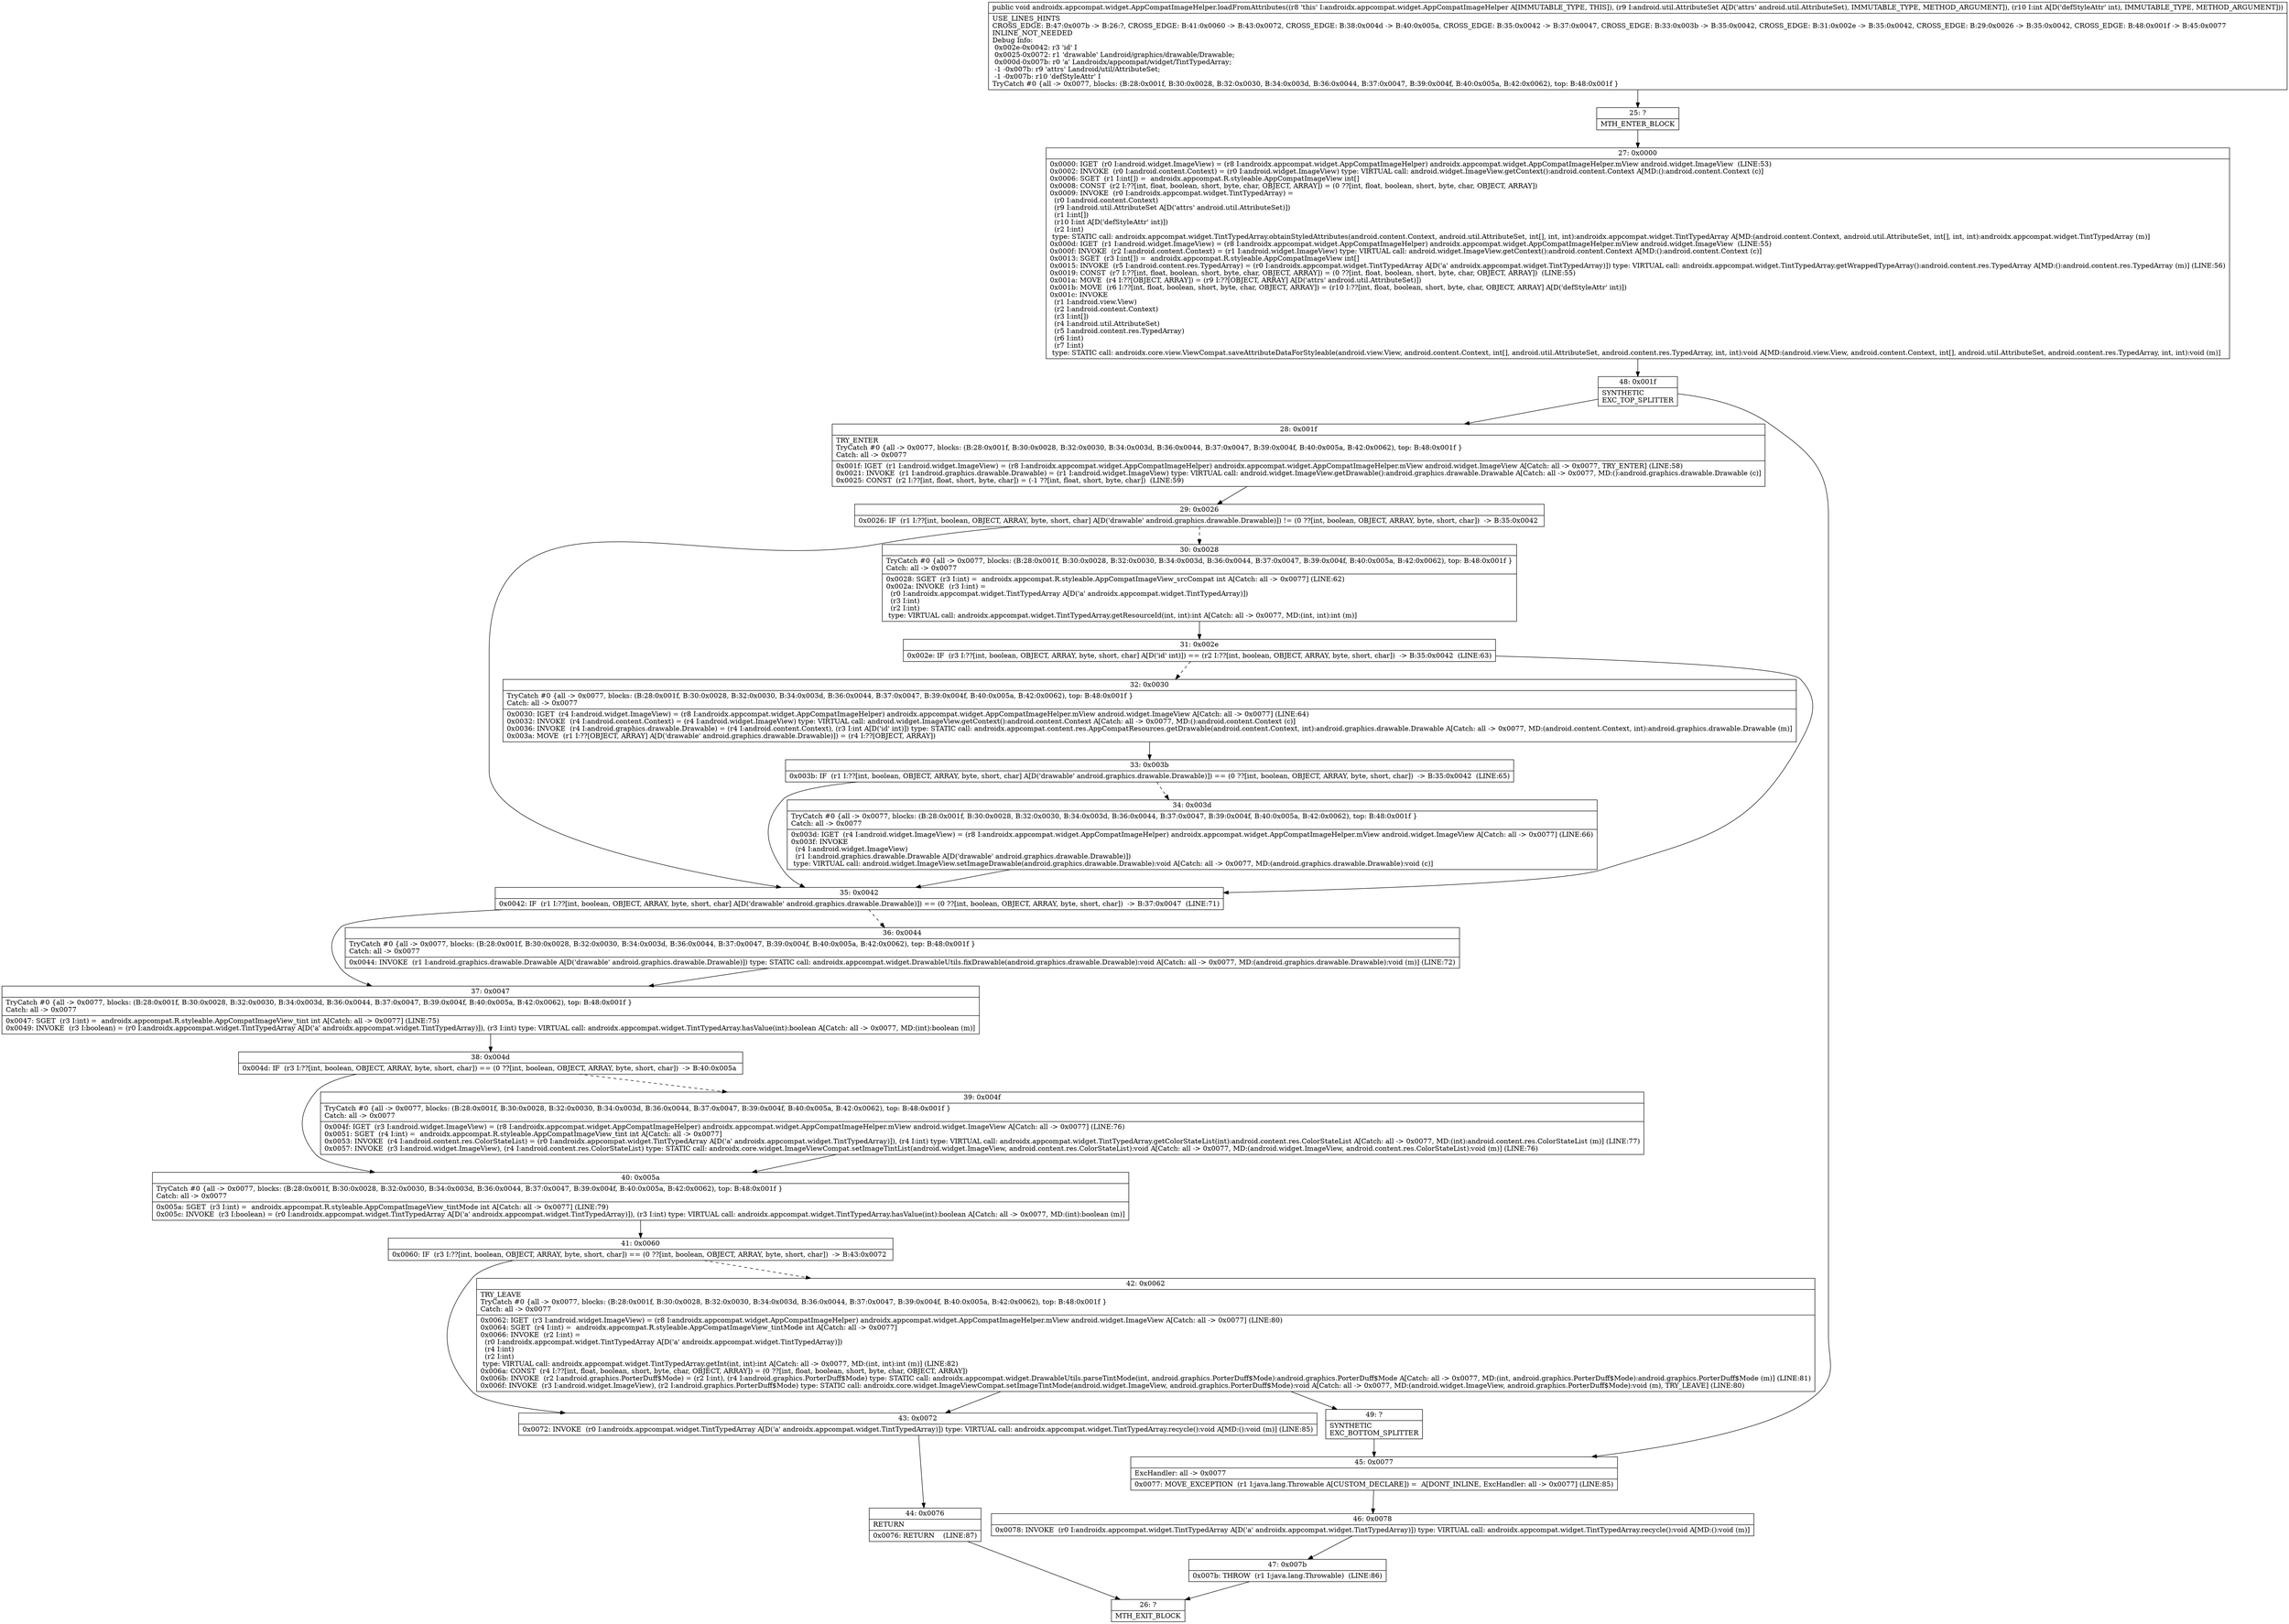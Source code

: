 digraph "CFG forandroidx.appcompat.widget.AppCompatImageHelper.loadFromAttributes(Landroid\/util\/AttributeSet;I)V" {
Node_25 [shape=record,label="{25\:\ ?|MTH_ENTER_BLOCK\l}"];
Node_27 [shape=record,label="{27\:\ 0x0000|0x0000: IGET  (r0 I:android.widget.ImageView) = (r8 I:androidx.appcompat.widget.AppCompatImageHelper) androidx.appcompat.widget.AppCompatImageHelper.mView android.widget.ImageView  (LINE:53)\l0x0002: INVOKE  (r0 I:android.content.Context) = (r0 I:android.widget.ImageView) type: VIRTUAL call: android.widget.ImageView.getContext():android.content.Context A[MD:():android.content.Context (c)]\l0x0006: SGET  (r1 I:int[]) =  androidx.appcompat.R.styleable.AppCompatImageView int[] \l0x0008: CONST  (r2 I:??[int, float, boolean, short, byte, char, OBJECT, ARRAY]) = (0 ??[int, float, boolean, short, byte, char, OBJECT, ARRAY]) \l0x0009: INVOKE  (r0 I:androidx.appcompat.widget.TintTypedArray) = \l  (r0 I:android.content.Context)\l  (r9 I:android.util.AttributeSet A[D('attrs' android.util.AttributeSet)])\l  (r1 I:int[])\l  (r10 I:int A[D('defStyleAttr' int)])\l  (r2 I:int)\l type: STATIC call: androidx.appcompat.widget.TintTypedArray.obtainStyledAttributes(android.content.Context, android.util.AttributeSet, int[], int, int):androidx.appcompat.widget.TintTypedArray A[MD:(android.content.Context, android.util.AttributeSet, int[], int, int):androidx.appcompat.widget.TintTypedArray (m)]\l0x000d: IGET  (r1 I:android.widget.ImageView) = (r8 I:androidx.appcompat.widget.AppCompatImageHelper) androidx.appcompat.widget.AppCompatImageHelper.mView android.widget.ImageView  (LINE:55)\l0x000f: INVOKE  (r2 I:android.content.Context) = (r1 I:android.widget.ImageView) type: VIRTUAL call: android.widget.ImageView.getContext():android.content.Context A[MD:():android.content.Context (c)]\l0x0013: SGET  (r3 I:int[]) =  androidx.appcompat.R.styleable.AppCompatImageView int[] \l0x0015: INVOKE  (r5 I:android.content.res.TypedArray) = (r0 I:androidx.appcompat.widget.TintTypedArray A[D('a' androidx.appcompat.widget.TintTypedArray)]) type: VIRTUAL call: androidx.appcompat.widget.TintTypedArray.getWrappedTypeArray():android.content.res.TypedArray A[MD:():android.content.res.TypedArray (m)] (LINE:56)\l0x0019: CONST  (r7 I:??[int, float, boolean, short, byte, char, OBJECT, ARRAY]) = (0 ??[int, float, boolean, short, byte, char, OBJECT, ARRAY])  (LINE:55)\l0x001a: MOVE  (r4 I:??[OBJECT, ARRAY]) = (r9 I:??[OBJECT, ARRAY] A[D('attrs' android.util.AttributeSet)]) \l0x001b: MOVE  (r6 I:??[int, float, boolean, short, byte, char, OBJECT, ARRAY]) = (r10 I:??[int, float, boolean, short, byte, char, OBJECT, ARRAY] A[D('defStyleAttr' int)]) \l0x001c: INVOKE  \l  (r1 I:android.view.View)\l  (r2 I:android.content.Context)\l  (r3 I:int[])\l  (r4 I:android.util.AttributeSet)\l  (r5 I:android.content.res.TypedArray)\l  (r6 I:int)\l  (r7 I:int)\l type: STATIC call: androidx.core.view.ViewCompat.saveAttributeDataForStyleable(android.view.View, android.content.Context, int[], android.util.AttributeSet, android.content.res.TypedArray, int, int):void A[MD:(android.view.View, android.content.Context, int[], android.util.AttributeSet, android.content.res.TypedArray, int, int):void (m)]\l}"];
Node_48 [shape=record,label="{48\:\ 0x001f|SYNTHETIC\lEXC_TOP_SPLITTER\l}"];
Node_28 [shape=record,label="{28\:\ 0x001f|TRY_ENTER\lTryCatch #0 \{all \-\> 0x0077, blocks: (B:28:0x001f, B:30:0x0028, B:32:0x0030, B:34:0x003d, B:36:0x0044, B:37:0x0047, B:39:0x004f, B:40:0x005a, B:42:0x0062), top: B:48:0x001f \}\lCatch: all \-\> 0x0077\l|0x001f: IGET  (r1 I:android.widget.ImageView) = (r8 I:androidx.appcompat.widget.AppCompatImageHelper) androidx.appcompat.widget.AppCompatImageHelper.mView android.widget.ImageView A[Catch: all \-\> 0x0077, TRY_ENTER] (LINE:58)\l0x0021: INVOKE  (r1 I:android.graphics.drawable.Drawable) = (r1 I:android.widget.ImageView) type: VIRTUAL call: android.widget.ImageView.getDrawable():android.graphics.drawable.Drawable A[Catch: all \-\> 0x0077, MD:():android.graphics.drawable.Drawable (c)]\l0x0025: CONST  (r2 I:??[int, float, short, byte, char]) = (\-1 ??[int, float, short, byte, char])  (LINE:59)\l}"];
Node_29 [shape=record,label="{29\:\ 0x0026|0x0026: IF  (r1 I:??[int, boolean, OBJECT, ARRAY, byte, short, char] A[D('drawable' android.graphics.drawable.Drawable)]) != (0 ??[int, boolean, OBJECT, ARRAY, byte, short, char])  \-\> B:35:0x0042 \l}"];
Node_30 [shape=record,label="{30\:\ 0x0028|TryCatch #0 \{all \-\> 0x0077, blocks: (B:28:0x001f, B:30:0x0028, B:32:0x0030, B:34:0x003d, B:36:0x0044, B:37:0x0047, B:39:0x004f, B:40:0x005a, B:42:0x0062), top: B:48:0x001f \}\lCatch: all \-\> 0x0077\l|0x0028: SGET  (r3 I:int) =  androidx.appcompat.R.styleable.AppCompatImageView_srcCompat int A[Catch: all \-\> 0x0077] (LINE:62)\l0x002a: INVOKE  (r3 I:int) = \l  (r0 I:androidx.appcompat.widget.TintTypedArray A[D('a' androidx.appcompat.widget.TintTypedArray)])\l  (r3 I:int)\l  (r2 I:int)\l type: VIRTUAL call: androidx.appcompat.widget.TintTypedArray.getResourceId(int, int):int A[Catch: all \-\> 0x0077, MD:(int, int):int (m)]\l}"];
Node_31 [shape=record,label="{31\:\ 0x002e|0x002e: IF  (r3 I:??[int, boolean, OBJECT, ARRAY, byte, short, char] A[D('id' int)]) == (r2 I:??[int, boolean, OBJECT, ARRAY, byte, short, char])  \-\> B:35:0x0042  (LINE:63)\l}"];
Node_32 [shape=record,label="{32\:\ 0x0030|TryCatch #0 \{all \-\> 0x0077, blocks: (B:28:0x001f, B:30:0x0028, B:32:0x0030, B:34:0x003d, B:36:0x0044, B:37:0x0047, B:39:0x004f, B:40:0x005a, B:42:0x0062), top: B:48:0x001f \}\lCatch: all \-\> 0x0077\l|0x0030: IGET  (r4 I:android.widget.ImageView) = (r8 I:androidx.appcompat.widget.AppCompatImageHelper) androidx.appcompat.widget.AppCompatImageHelper.mView android.widget.ImageView A[Catch: all \-\> 0x0077] (LINE:64)\l0x0032: INVOKE  (r4 I:android.content.Context) = (r4 I:android.widget.ImageView) type: VIRTUAL call: android.widget.ImageView.getContext():android.content.Context A[Catch: all \-\> 0x0077, MD:():android.content.Context (c)]\l0x0036: INVOKE  (r4 I:android.graphics.drawable.Drawable) = (r4 I:android.content.Context), (r3 I:int A[D('id' int)]) type: STATIC call: androidx.appcompat.content.res.AppCompatResources.getDrawable(android.content.Context, int):android.graphics.drawable.Drawable A[Catch: all \-\> 0x0077, MD:(android.content.Context, int):android.graphics.drawable.Drawable (m)]\l0x003a: MOVE  (r1 I:??[OBJECT, ARRAY] A[D('drawable' android.graphics.drawable.Drawable)]) = (r4 I:??[OBJECT, ARRAY]) \l}"];
Node_33 [shape=record,label="{33\:\ 0x003b|0x003b: IF  (r1 I:??[int, boolean, OBJECT, ARRAY, byte, short, char] A[D('drawable' android.graphics.drawable.Drawable)]) == (0 ??[int, boolean, OBJECT, ARRAY, byte, short, char])  \-\> B:35:0x0042  (LINE:65)\l}"];
Node_34 [shape=record,label="{34\:\ 0x003d|TryCatch #0 \{all \-\> 0x0077, blocks: (B:28:0x001f, B:30:0x0028, B:32:0x0030, B:34:0x003d, B:36:0x0044, B:37:0x0047, B:39:0x004f, B:40:0x005a, B:42:0x0062), top: B:48:0x001f \}\lCatch: all \-\> 0x0077\l|0x003d: IGET  (r4 I:android.widget.ImageView) = (r8 I:androidx.appcompat.widget.AppCompatImageHelper) androidx.appcompat.widget.AppCompatImageHelper.mView android.widget.ImageView A[Catch: all \-\> 0x0077] (LINE:66)\l0x003f: INVOKE  \l  (r4 I:android.widget.ImageView)\l  (r1 I:android.graphics.drawable.Drawable A[D('drawable' android.graphics.drawable.Drawable)])\l type: VIRTUAL call: android.widget.ImageView.setImageDrawable(android.graphics.drawable.Drawable):void A[Catch: all \-\> 0x0077, MD:(android.graphics.drawable.Drawable):void (c)]\l}"];
Node_35 [shape=record,label="{35\:\ 0x0042|0x0042: IF  (r1 I:??[int, boolean, OBJECT, ARRAY, byte, short, char] A[D('drawable' android.graphics.drawable.Drawable)]) == (0 ??[int, boolean, OBJECT, ARRAY, byte, short, char])  \-\> B:37:0x0047  (LINE:71)\l}"];
Node_36 [shape=record,label="{36\:\ 0x0044|TryCatch #0 \{all \-\> 0x0077, blocks: (B:28:0x001f, B:30:0x0028, B:32:0x0030, B:34:0x003d, B:36:0x0044, B:37:0x0047, B:39:0x004f, B:40:0x005a, B:42:0x0062), top: B:48:0x001f \}\lCatch: all \-\> 0x0077\l|0x0044: INVOKE  (r1 I:android.graphics.drawable.Drawable A[D('drawable' android.graphics.drawable.Drawable)]) type: STATIC call: androidx.appcompat.widget.DrawableUtils.fixDrawable(android.graphics.drawable.Drawable):void A[Catch: all \-\> 0x0077, MD:(android.graphics.drawable.Drawable):void (m)] (LINE:72)\l}"];
Node_37 [shape=record,label="{37\:\ 0x0047|TryCatch #0 \{all \-\> 0x0077, blocks: (B:28:0x001f, B:30:0x0028, B:32:0x0030, B:34:0x003d, B:36:0x0044, B:37:0x0047, B:39:0x004f, B:40:0x005a, B:42:0x0062), top: B:48:0x001f \}\lCatch: all \-\> 0x0077\l|0x0047: SGET  (r3 I:int) =  androidx.appcompat.R.styleable.AppCompatImageView_tint int A[Catch: all \-\> 0x0077] (LINE:75)\l0x0049: INVOKE  (r3 I:boolean) = (r0 I:androidx.appcompat.widget.TintTypedArray A[D('a' androidx.appcompat.widget.TintTypedArray)]), (r3 I:int) type: VIRTUAL call: androidx.appcompat.widget.TintTypedArray.hasValue(int):boolean A[Catch: all \-\> 0x0077, MD:(int):boolean (m)]\l}"];
Node_38 [shape=record,label="{38\:\ 0x004d|0x004d: IF  (r3 I:??[int, boolean, OBJECT, ARRAY, byte, short, char]) == (0 ??[int, boolean, OBJECT, ARRAY, byte, short, char])  \-\> B:40:0x005a \l}"];
Node_39 [shape=record,label="{39\:\ 0x004f|TryCatch #0 \{all \-\> 0x0077, blocks: (B:28:0x001f, B:30:0x0028, B:32:0x0030, B:34:0x003d, B:36:0x0044, B:37:0x0047, B:39:0x004f, B:40:0x005a, B:42:0x0062), top: B:48:0x001f \}\lCatch: all \-\> 0x0077\l|0x004f: IGET  (r3 I:android.widget.ImageView) = (r8 I:androidx.appcompat.widget.AppCompatImageHelper) androidx.appcompat.widget.AppCompatImageHelper.mView android.widget.ImageView A[Catch: all \-\> 0x0077] (LINE:76)\l0x0051: SGET  (r4 I:int) =  androidx.appcompat.R.styleable.AppCompatImageView_tint int A[Catch: all \-\> 0x0077]\l0x0053: INVOKE  (r4 I:android.content.res.ColorStateList) = (r0 I:androidx.appcompat.widget.TintTypedArray A[D('a' androidx.appcompat.widget.TintTypedArray)]), (r4 I:int) type: VIRTUAL call: androidx.appcompat.widget.TintTypedArray.getColorStateList(int):android.content.res.ColorStateList A[Catch: all \-\> 0x0077, MD:(int):android.content.res.ColorStateList (m)] (LINE:77)\l0x0057: INVOKE  (r3 I:android.widget.ImageView), (r4 I:android.content.res.ColorStateList) type: STATIC call: androidx.core.widget.ImageViewCompat.setImageTintList(android.widget.ImageView, android.content.res.ColorStateList):void A[Catch: all \-\> 0x0077, MD:(android.widget.ImageView, android.content.res.ColorStateList):void (m)] (LINE:76)\l}"];
Node_40 [shape=record,label="{40\:\ 0x005a|TryCatch #0 \{all \-\> 0x0077, blocks: (B:28:0x001f, B:30:0x0028, B:32:0x0030, B:34:0x003d, B:36:0x0044, B:37:0x0047, B:39:0x004f, B:40:0x005a, B:42:0x0062), top: B:48:0x001f \}\lCatch: all \-\> 0x0077\l|0x005a: SGET  (r3 I:int) =  androidx.appcompat.R.styleable.AppCompatImageView_tintMode int A[Catch: all \-\> 0x0077] (LINE:79)\l0x005c: INVOKE  (r3 I:boolean) = (r0 I:androidx.appcompat.widget.TintTypedArray A[D('a' androidx.appcompat.widget.TintTypedArray)]), (r3 I:int) type: VIRTUAL call: androidx.appcompat.widget.TintTypedArray.hasValue(int):boolean A[Catch: all \-\> 0x0077, MD:(int):boolean (m)]\l}"];
Node_41 [shape=record,label="{41\:\ 0x0060|0x0060: IF  (r3 I:??[int, boolean, OBJECT, ARRAY, byte, short, char]) == (0 ??[int, boolean, OBJECT, ARRAY, byte, short, char])  \-\> B:43:0x0072 \l}"];
Node_42 [shape=record,label="{42\:\ 0x0062|TRY_LEAVE\lTryCatch #0 \{all \-\> 0x0077, blocks: (B:28:0x001f, B:30:0x0028, B:32:0x0030, B:34:0x003d, B:36:0x0044, B:37:0x0047, B:39:0x004f, B:40:0x005a, B:42:0x0062), top: B:48:0x001f \}\lCatch: all \-\> 0x0077\l|0x0062: IGET  (r3 I:android.widget.ImageView) = (r8 I:androidx.appcompat.widget.AppCompatImageHelper) androidx.appcompat.widget.AppCompatImageHelper.mView android.widget.ImageView A[Catch: all \-\> 0x0077] (LINE:80)\l0x0064: SGET  (r4 I:int) =  androidx.appcompat.R.styleable.AppCompatImageView_tintMode int A[Catch: all \-\> 0x0077]\l0x0066: INVOKE  (r2 I:int) = \l  (r0 I:androidx.appcompat.widget.TintTypedArray A[D('a' androidx.appcompat.widget.TintTypedArray)])\l  (r4 I:int)\l  (r2 I:int)\l type: VIRTUAL call: androidx.appcompat.widget.TintTypedArray.getInt(int, int):int A[Catch: all \-\> 0x0077, MD:(int, int):int (m)] (LINE:82)\l0x006a: CONST  (r4 I:??[int, float, boolean, short, byte, char, OBJECT, ARRAY]) = (0 ??[int, float, boolean, short, byte, char, OBJECT, ARRAY]) \l0x006b: INVOKE  (r2 I:android.graphics.PorterDuff$Mode) = (r2 I:int), (r4 I:android.graphics.PorterDuff$Mode) type: STATIC call: androidx.appcompat.widget.DrawableUtils.parseTintMode(int, android.graphics.PorterDuff$Mode):android.graphics.PorterDuff$Mode A[Catch: all \-\> 0x0077, MD:(int, android.graphics.PorterDuff$Mode):android.graphics.PorterDuff$Mode (m)] (LINE:81)\l0x006f: INVOKE  (r3 I:android.widget.ImageView), (r2 I:android.graphics.PorterDuff$Mode) type: STATIC call: androidx.core.widget.ImageViewCompat.setImageTintMode(android.widget.ImageView, android.graphics.PorterDuff$Mode):void A[Catch: all \-\> 0x0077, MD:(android.widget.ImageView, android.graphics.PorterDuff$Mode):void (m), TRY_LEAVE] (LINE:80)\l}"];
Node_49 [shape=record,label="{49\:\ ?|SYNTHETIC\lEXC_BOTTOM_SPLITTER\l}"];
Node_43 [shape=record,label="{43\:\ 0x0072|0x0072: INVOKE  (r0 I:androidx.appcompat.widget.TintTypedArray A[D('a' androidx.appcompat.widget.TintTypedArray)]) type: VIRTUAL call: androidx.appcompat.widget.TintTypedArray.recycle():void A[MD:():void (m)] (LINE:85)\l}"];
Node_44 [shape=record,label="{44\:\ 0x0076|RETURN\l|0x0076: RETURN    (LINE:87)\l}"];
Node_26 [shape=record,label="{26\:\ ?|MTH_EXIT_BLOCK\l}"];
Node_45 [shape=record,label="{45\:\ 0x0077|ExcHandler: all \-\> 0x0077\l|0x0077: MOVE_EXCEPTION  (r1 I:java.lang.Throwable A[CUSTOM_DECLARE]) =  A[DONT_INLINE, ExcHandler: all \-\> 0x0077] (LINE:85)\l}"];
Node_46 [shape=record,label="{46\:\ 0x0078|0x0078: INVOKE  (r0 I:androidx.appcompat.widget.TintTypedArray A[D('a' androidx.appcompat.widget.TintTypedArray)]) type: VIRTUAL call: androidx.appcompat.widget.TintTypedArray.recycle():void A[MD:():void (m)]\l}"];
Node_47 [shape=record,label="{47\:\ 0x007b|0x007b: THROW  (r1 I:java.lang.Throwable)  (LINE:86)\l}"];
MethodNode[shape=record,label="{public void androidx.appcompat.widget.AppCompatImageHelper.loadFromAttributes((r8 'this' I:androidx.appcompat.widget.AppCompatImageHelper A[IMMUTABLE_TYPE, THIS]), (r9 I:android.util.AttributeSet A[D('attrs' android.util.AttributeSet), IMMUTABLE_TYPE, METHOD_ARGUMENT]), (r10 I:int A[D('defStyleAttr' int), IMMUTABLE_TYPE, METHOD_ARGUMENT]))  | USE_LINES_HINTS\lCROSS_EDGE: B:47:0x007b \-\> B:26:?, CROSS_EDGE: B:41:0x0060 \-\> B:43:0x0072, CROSS_EDGE: B:38:0x004d \-\> B:40:0x005a, CROSS_EDGE: B:35:0x0042 \-\> B:37:0x0047, CROSS_EDGE: B:33:0x003b \-\> B:35:0x0042, CROSS_EDGE: B:31:0x002e \-\> B:35:0x0042, CROSS_EDGE: B:29:0x0026 \-\> B:35:0x0042, CROSS_EDGE: B:48:0x001f \-\> B:45:0x0077\lINLINE_NOT_NEEDED\lDebug Info:\l  0x002e\-0x0042: r3 'id' I\l  0x0025\-0x0072: r1 'drawable' Landroid\/graphics\/drawable\/Drawable;\l  0x000d\-0x007b: r0 'a' Landroidx\/appcompat\/widget\/TintTypedArray;\l  \-1 \-0x007b: r9 'attrs' Landroid\/util\/AttributeSet;\l  \-1 \-0x007b: r10 'defStyleAttr' I\lTryCatch #0 \{all \-\> 0x0077, blocks: (B:28:0x001f, B:30:0x0028, B:32:0x0030, B:34:0x003d, B:36:0x0044, B:37:0x0047, B:39:0x004f, B:40:0x005a, B:42:0x0062), top: B:48:0x001f \}\l}"];
MethodNode -> Node_25;Node_25 -> Node_27;
Node_27 -> Node_48;
Node_48 -> Node_28;
Node_48 -> Node_45;
Node_28 -> Node_29;
Node_29 -> Node_30[style=dashed];
Node_29 -> Node_35;
Node_30 -> Node_31;
Node_31 -> Node_32[style=dashed];
Node_31 -> Node_35;
Node_32 -> Node_33;
Node_33 -> Node_34[style=dashed];
Node_33 -> Node_35;
Node_34 -> Node_35;
Node_35 -> Node_36[style=dashed];
Node_35 -> Node_37;
Node_36 -> Node_37;
Node_37 -> Node_38;
Node_38 -> Node_39[style=dashed];
Node_38 -> Node_40;
Node_39 -> Node_40;
Node_40 -> Node_41;
Node_41 -> Node_42[style=dashed];
Node_41 -> Node_43;
Node_42 -> Node_43;
Node_42 -> Node_49;
Node_49 -> Node_45;
Node_43 -> Node_44;
Node_44 -> Node_26;
Node_45 -> Node_46;
Node_46 -> Node_47;
Node_47 -> Node_26;
}

